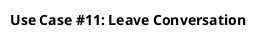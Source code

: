 @startuml uc11
title Use Case #11: Leave Conversation
hide footbox

'Setup the objects involved here

'Setup persistent objects here

'--- FLOW OF CONTROL STARTS HERE ---
'--- FLOW OF CONTROL ENDS HERE   ---

@enduml
